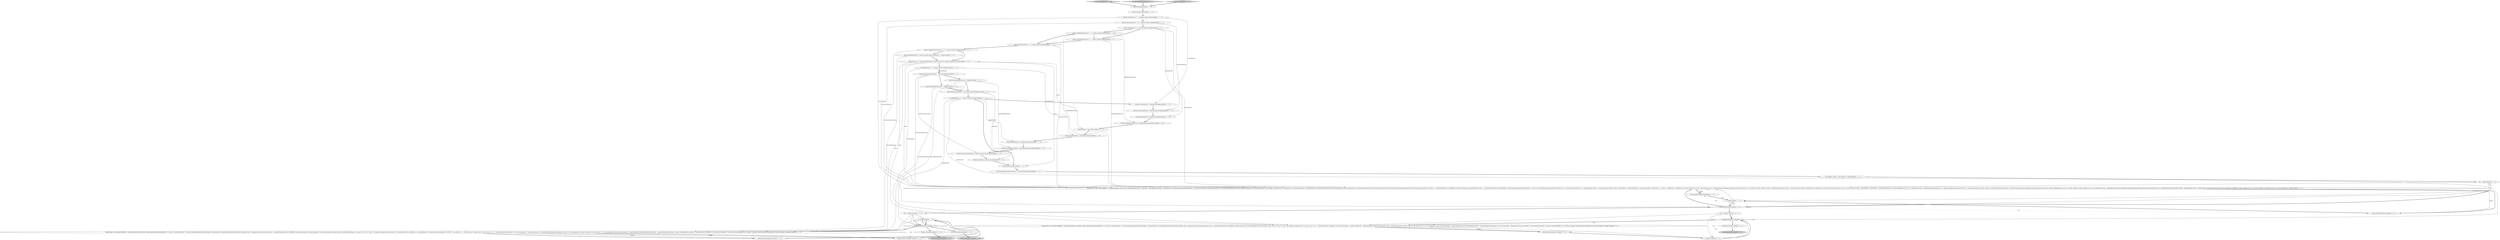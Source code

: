 digraph {
21 [style = filled, label = "final int optimisticCorrectPercent = 25 + random().nextInt(70)@@@10@@@['1', '1', '1']", fillcolor = white, shape = ellipse image = "AAA0AAABBB1BBB"];
4 [style = filled, label = "final int commitPercent = 5 + random().nextInt(20)@@@5@@@['1', '1', '1']", fillcolor = white, shape = ellipse image = "AAA0AAABBB1BBB"];
38 [style = filled, label = "assertU(commit())@@@4@@@['1', '1', '1']", fillcolor = white, shape = ellipse image = "AAA0AAABBB1BBB"];
37 [style = filled, label = "threads.add(thread)@@@180@@@['1', '1', '0']", fillcolor = white, shape = ellipse image = "AAA0AAABBB1BBB"];
1 [style = filled, label = "verbose(\"nWriteThreads=\",nWriteThreads)@@@23@@@['1', '1', '0']", fillcolor = white, shape = ellipse image = "AAA0AAABBB1BBB"];
41 [style = filled, label = "testStressGetRealtime['0', '1', '0']", fillcolor = lightgray, shape = diamond image = "AAA0AAABBB2BBB"];
5 [style = filled, label = "final int softCommitPercent = 30 + random().nextInt(75)@@@6@@@['1', '1', '1']", fillcolor = white, shape = ellipse image = "AAA0AAABBB1BBB"];
30 [style = filled, label = "i++@@@184@@@['1', '1', '0']", fillcolor = white, shape = ellipse image = "AAA0AAABBB1BBB"];
43 [style = filled, label = "threads.add(thread)@@@241@@@['0', '1', '0']", fillcolor = white, shape = ellipse image = "AAA0AAABBB2BBB"];
11 [style = filled, label = "verbose(\"nReadThreads=\",nReadThreads)@@@24@@@['1', '1', '0']", fillcolor = white, shape = ellipse image = "AAA0AAABBB1BBB"];
16 [style = filled, label = "verbose(\"deleteByQueryPercent=\",deleteByQueryPercent)@@@21@@@['1', '1', '0']", fillcolor = white, shape = ellipse image = "AAA0AAABBB1BBB"];
19 [style = filled, label = "final int deleteByQueryPercent = 1 + random().nextInt(5)@@@8@@@['1', '1', '0']", fillcolor = white, shape = ellipse image = "AAA0AAABBB1BBB"];
51 [style = filled, label = "int i = 0@@@121@@@['0', '0', '1']", fillcolor = white, shape = ellipse image = "AAA0AAABBB3BBB"];
31 [style = filled, label = "verbose(\"maxConcurrentCommits=\",maxConcurrentCommits)@@@26@@@['1', '1', '0']", fillcolor = white, shape = ellipse image = "AAA0AAABBB1BBB"];
7 [style = filled, label = "final AtomicInteger numCommitting = new AtomicInteger()@@@18@@@['1', '1', '1']", fillcolor = white, shape = ellipse image = "AAA0AAABBB1BBB"];
22 [style = filled, label = "int i = 0@@@182@@@['1', '1', '0']", fillcolor = white, shape = ellipse image = "AAA0AAABBB1BBB"];
39 [style = filled, label = "verbose(\"operations=\",operations)@@@27@@@['1', '1', '0']", fillcolor = white, shape = ellipse image = "AAA0AAABBB1BBB"];
44 [style = filled, label = "thread.join()@@@247@@@['0', '1', '0']", fillcolor = lightgray, shape = ellipse image = "AAA0AAABBB2BBB"];
17 [style = filled, label = "i++@@@22@@@['1', '1', '1']", fillcolor = white, shape = ellipse image = "AAA0AAABBB1BBB"];
9 [style = filled, label = "int nWriteThreads = 5 + random().nextInt(25)@@@12@@@['1', '1', '1']", fillcolor = white, shape = ellipse image = "AAA0AAABBB1BBB"];
48 [style = filled, label = "thread.start()@@@176@@@['0', '0', '1']", fillcolor = white, shape = ellipse image = "AAA0AAABBB3BBB"];
25 [style = filled, label = "final AtomicLong operations = new AtomicLong(50000)@@@15@@@['1', '1', '1']", fillcolor = white, shape = ellipse image = "AAA0AAABBB1BBB"];
34 [style = filled, label = "List<Thread> threads = new ArrayList<>()@@@19@@@['1', '1', '1']", fillcolor = white, shape = ellipse image = "AAA0AAABBB1BBB"];
24 [style = filled, label = "i < nReadThreads@@@183@@@['1', '1', '0']", fillcolor = white, shape = diamond image = "AAA0AAABBB1BBB"];
45 [style = filled, label = "final int percentRealtimeQuery = 75@@@14@@@['0', '0', '1']", fillcolor = white, shape = ellipse image = "AAA0AAABBB3BBB"];
15 [style = filled, label = "verbose(\"percentRealtimeQuery=\",percentRealtimeQuery)@@@25@@@['1', '1', '0']", fillcolor = white, shape = ellipse image = "AAA0AAABBB1BBB"];
20 [style = filled, label = "verbose(\"softCommitPercent=\",softCommitPercent)@@@19@@@['1', '1', '0']", fillcolor = white, shape = ellipse image = "AAA0AAABBB1BBB"];
8 [style = filled, label = "final int deletePercent = 4 + random().nextInt(25)@@@7@@@['1', '1', '1']", fillcolor = white, shape = ellipse image = "AAA0AAABBB1BBB"];
13 [style = filled, label = "verbose(\"deletePercent=\",deletePercent)@@@20@@@['1', '1', '0']", fillcolor = white, shape = ellipse image = "AAA0AAABBB1BBB"];
54 [style = filled, label = "i < nReadThreads@@@122@@@['0', '0', '1']", fillcolor = white, shape = diamond image = "AAA0AAABBB3BBB"];
49 [style = filled, label = "thread.join()@@@179@@@['0', '0', '1']", fillcolor = lightgray, shape = ellipse image = "AAA0AAABBB3BBB"];
47 [style = filled, label = "testStressGetRealtimeVersions['0', '0', '1']", fillcolor = lightgray, shape = diamond image = "AAA0AAABBB3BBB"];
27 [style = filled, label = "thread.start()@@@236@@@['1', '0', '0']", fillcolor = white, shape = ellipse image = "AAA0AAABBB1BBB"];
23 [style = filled, label = "int i = 0@@@20@@@['1', '1', '1']", fillcolor = white, shape = ellipse image = "AAA0AAABBB1BBB"];
40 [style = filled, label = "thread.start()@@@244@@@['0', '1', '0']", fillcolor = white, shape = ellipse image = "AAA0AAABBB2BBB"];
46 [style = filled, label = "Thread thread = new Thread(\"READER\" + i){@Override public void run(){try {while (operations.decrementAndGet() >= 0) {int id = rand.nextInt(100) < 25? lastId: rand.nextInt(ndocs)boolean realTime = rand.nextInt(100) < percentRealtimeQueryDocInfo infoif (realTime) {info = model.get(id)}{synchronized (globalLock) {info = committedModel.get(id)}}if (VERBOSE) {verbose(\"querying id\",id)}SolrQueryRequest sreqif (realTime) {sreq = req(\"wt\",\"json\",\"qt\",\"/get\",\"ids\",Integer.toString(id))}{sreq = req(\"wt\",\"json\",\"q\",\"id:\" + Integer.toString(id),\"omitHeader\",\"true\")}String response = h.query(sreq)Map rsp = (Map)ObjectBuilder.fromJSON(response)List doclist = (List)(((Map)rsp.get(\"response\")).get(\"docs\"))if (doclist.size() == 0) {}{assertEquals(1,doclist.size())long foundVal = (Long)(((Map)doclist.get(0)).get(field))long foundVer = (Long)(((Map)doclist.get(0)).get(\"_version_\"))if (foundVer < Math.abs(info.version) || (foundVer == info.version && foundVal != info.val)) {verbose(\"ERROR, id=\",id,\"found=\",response,\"model\",info)assertTrue(false)}}}}catch (Throwable e) }}@@@124@@@['0', '0', '1']", fillcolor = white, shape = ellipse image = "AAA0AAABBB3BBB"];
50 [style = filled, label = "final int deleteByQueryPercent = 1 + random().nextInt(5)@@@8@@@['0', '0', '1']", fillcolor = white, shape = ellipse image = "AAA0AAABBB3BBB"];
12 [style = filled, label = "initModel(ndocs)@@@17@@@['1', '1', '1']", fillcolor = white, shape = ellipse image = "AAA0AAABBB1BBB"];
18 [style = filled, label = "Thread thread = new Thread(\"WRITER\" + i){@Override public void run(){try {while (operations.get() > 0) {int oper = rand.nextInt(100)if (oper < commitPercent) {if (numCommitting.incrementAndGet() <= maxConcurrentCommits) {Map<Integer,DocInfo> newCommittedModellong versionsynchronized (globalLock) {newCommittedModel = new HashMap<>(model)version = snapshotCount++}if (rand.nextInt(100) < softCommitPercent) {verbose(\"softCommit start\")assertU(TestHarness.commit(\"softCommit\",\"true\"))verbose(\"softCommit end\")}{verbose(\"hardCommit start\")assertU(commit())verbose(\"hardCommit end\")}synchronized (globalLock) {if (version >= committedModelClock) {if (VERBOSE) {verbose(\"installing new committedModel version=\" + committedModelClock)}committedModel = newCommittedModelcommittedModelClock = version}}}numCommitting.decrementAndGet()continue}int id = rand.nextInt(ndocs)Object sync = syncArr(id(boolean before = rand.nextBoolean()if (before) {lastId = id}DocInfo info = model.get(id)long val = info.vallong nextVal = Math.abs(val) + 1if (oper < commitPercent + deletePercent) {verbose(\"deleting id\",id,\"val=\",nextVal)Long version = deleteAndGetVersion(Integer.toString(id),null)assertTrue(version < 0)synchronized (model) {DocInfo currInfo = model.get(id)if (Math.abs(version) > Math.abs(currInfo.version)) {model.put(id,new DocInfo(version,-nextVal))}}verbose(\"deleting id\",id,\"val=\",nextVal,\"DONE\")}if (oper < commitPercent + deletePercent + deleteByQueryPercent) {verbose(\"deleteByQyery id\",id,\"val=\",nextVal)Long version = deleteByQueryAndGetVersion(\"id:\" + Integer.toString(id),null)assertTrue(version < 0)synchronized (model) {DocInfo currInfo = model.get(id)if (Math.abs(version) > Math.abs(currInfo.version)) {model.put(id,new DocInfo(version,-nextVal))}}verbose(\"deleteByQyery id\",id,\"val=\",nextVal,\"DONE\")}{verbose(\"adding id\",id,\"val=\",nextVal)Long version = addAndGetVersion(sdoc(\"id\",Integer.toString(id),field,Long.toString(nextVal)),null)assertTrue(version > 0)synchronized (model) {DocInfo currInfo = model.get(id)if (version > currInfo.version) {model.put(id,new DocInfo(version,nextVal))}}if (VERBOSE) {verbose(\"adding id\",id,\"val=\",nextVal,\"DONE\")}}if (!before) {lastId = id}}}catch (Throwable e) }}@@@23@@@['1', '1', '1']", fillcolor = white, shape = ellipse image = "AAA0AAABBB1BBB"];
0 [style = filled, label = "Thread thread = new Thread(\"READER\" + i){@Override public void run(){try {while (operations.decrementAndGet() >= 0) {int id = rand.nextInt(100) < 25? lastId: rand.nextInt(ndocs)boolean realTime = rand.nextInt(100) < percentRealtimeQueryDocInfo infoif (realTime) {info = model.get(id)}{synchronized (this) {info = committedModel.get(id)}}if (VERBOSE) {verbose(\"querying id\",id)}boolean filteredOut = falseSolrQueryRequest sreqif (realTime) {ModifiableSolrParams p = params(\"wt\",\"json\",\"qt\",\"/get\",\"ids\",Integer.toString(id))if (rand.nextInt(100) < filteredGetPercent) {int idToFilter = rand.nextBoolean()? id: rand.nextInt(ndocs)filteredOut = idToFilter != idp.add(\"fq\",\"id:\" + idToFilter)}sreq = req(p)}{sreq = req(\"wt\",\"json\",\"q\",\"id:\" + Integer.toString(id),\"omitHeader\",\"true\")}String response = h.query(sreq)Map rsp = (Map)ObjectBuilder.fromJSON(response)List doclist = (List)(((Map)rsp.get(\"response\")).get(\"docs\"))if (doclist.size() == 0) {}{assertEquals(1,doclist.size())long foundVal = (Long)(((Map)doclist.get(0)).get(field))long foundVer = (Long)(((Map)doclist.get(0)).get(\"_version_\"))if (filteredOut || foundVal < Math.abs(info.val) || (foundVer == info.version && foundVal != info.val)) {verbose(\"ERROR, id=\",id,\"found=\",response,\"model\",info)assertTrue(false)}}}}catch (Throwable e) }}@@@185@@@['1', '1', '0']", fillcolor = white, shape = ellipse image = "AAA0AAABBB1BBB"];
55 [style = filled, label = "threads.add(thread)@@@119@@@['0', '0', '1']", fillcolor = white, shape = ellipse image = "AAA0AAABBB3BBB"];
33 [style = filled, label = "final int maxConcurrentCommits = nWriteThreads@@@13@@@['1', '1', '1']", fillcolor = white, shape = ellipse image = "AAA0AAABBB1BBB"];
35 [style = filled, label = "verbose(\"commitPercent=\",commitPercent)@@@18@@@['1', '1', '0']", fillcolor = white, shape = ellipse image = "AAA0AAABBB1BBB"];
2 [style = filled, label = "final int percentRealtimeQuery = 60@@@15@@@['1', '1', '0']", fillcolor = white, shape = ellipse image = "AAA0AAABBB1BBB"];
10 [style = filled, label = "testStressGetRealtime['1', '0', '0']", fillcolor = lightgray, shape = diamond image = "AAA0AAABBB1BBB"];
14 [style = filled, label = "verbose(\"ndocs=\",ndocs)@@@22@@@['1', '1', '0']", fillcolor = white, shape = ellipse image = "AAA0AAABBB1BBB"];
32 [style = filled, label = "threads.add(thread)@@@233@@@['1', '0', '0']", fillcolor = white, shape = ellipse image = "AAA0AAABBB1BBB"];
36 [style = filled, label = "final int optimisticPercent = 1 + random().nextInt(50)@@@9@@@['1', '1', '1']", fillcolor = white, shape = ellipse image = "AAA0AAABBB1BBB"];
42 [style = filled, label = "final int filteredGetPercent = random().nextInt(random().nextInt(20) + 1)@@@11@@@['0', '1', '0']", fillcolor = white, shape = ellipse image = "AAA1AAABBB2BBB"];
29 [style = filled, label = "thread.join()@@@239@@@['1', '0', '0']", fillcolor = lightgray, shape = ellipse image = "AAA0AAABBB1BBB"];
26 [style = filled, label = "int nReadThreads = 5 + random().nextInt(25)@@@16@@@['1', '1', '1']", fillcolor = white, shape = ellipse image = "AAA0AAABBB1BBB"];
52 [style = filled, label = "i++@@@123@@@['0', '0', '1']", fillcolor = white, shape = ellipse image = "AAA0AAABBB3BBB"];
6 [style = filled, label = "clearIndex()@@@3@@@['1', '1', '1']", fillcolor = white, shape = ellipse image = "AAA0AAABBB1BBB"];
28 [style = filled, label = "final int ndocs = 5 + (random().nextBoolean()? random().nextInt(25): random().nextInt(200))@@@11@@@['1', '1', '1']", fillcolor = white, shape = ellipse image = "AAA0AAABBB1BBB"];
53 [style = filled, label = "threads.add(thread)@@@173@@@['0', '0', '1']", fillcolor = white, shape = ellipse image = "AAA0AAABBB3BBB"];
3 [style = filled, label = "i < nWriteThreads@@@21@@@['1', '1', '1']", fillcolor = white, shape = diamond image = "AAA0AAABBB1BBB"];
4->18 [style = solid, label="commitPercent"];
9->33 [style = solid, label="nWriteThreads"];
22->24 [style = solid, label="i"];
22->24 [style = bold, label=""];
9->3 [style = solid, label="nWriteThreads"];
25->26 [style = bold, label=""];
26->35 [style = bold, label=""];
34->23 [style = bold, label=""];
23->17 [style = solid, label="i"];
2->15 [style = solid, label="percentRealtimeQuery"];
51->54 [style = bold, label=""];
3->17 [style = dotted, label="true"];
17->3 [style = bold, label=""];
1->11 [style = bold, label=""];
36->21 [style = bold, label=""];
37->17 [style = bold, label=""];
33->31 [style = solid, label="maxConcurrentCommits"];
33->18 [style = solid, label="maxConcurrentCommits"];
28->12 [style = solid, label="ndocs"];
23->18 [style = solid, label="i"];
5->18 [style = solid, label="softCommitPercent"];
28->14 [style = solid, label="ndocs"];
4->35 [style = solid, label="commitPercent"];
26->54 [style = solid, label="nReadThreads"];
24->27 [style = bold, label=""];
51->52 [style = solid, label="i"];
31->39 [style = bold, label=""];
54->46 [style = bold, label=""];
54->46 [style = dotted, label="true"];
24->43 [style = dotted, label="true"];
21->42 [style = bold, label=""];
9->1 [style = solid, label="nWriteThreads"];
38->4 [style = bold, label=""];
21->28 [style = bold, label=""];
6->38 [style = bold, label=""];
15->31 [style = bold, label=""];
24->0 [style = bold, label=""];
3->18 [style = bold, label=""];
3->55 [style = dotted, label="true"];
33->2 [style = bold, label=""];
19->18 [style = solid, label="deleteByQueryPercent"];
3->18 [style = dotted, label="true"];
30->0 [style = solid, label="i"];
26->24 [style = solid, label="nReadThreads"];
54->52 [style = dotted, label="true"];
8->18 [style = solid, label="deletePercent"];
26->12 [style = bold, label=""];
3->22 [style = bold, label=""];
24->30 [style = dotted, label="true"];
50->18 [style = solid, label="deleteByQueryPercent"];
33->45 [style = bold, label=""];
42->0 [style = solid, label="filteredGetPercent"];
8->19 [style = bold, label=""];
28->9 [style = bold, label=""];
35->20 [style = bold, label=""];
5->20 [style = solid, label="softCommitPercent"];
50->36 [style = bold, label=""];
24->40 [style = bold, label=""];
5->8 [style = bold, label=""];
10->6 [style = bold, label=""];
2->45 [style = dashed, label="0"];
42->28 [style = bold, label=""];
19->16 [style = solid, label="deleteByQueryPercent"];
22->30 [style = solid, label="i"];
30->24 [style = solid, label="i"];
18->55 [style = solid, label="thread"];
54->53 [style = dotted, label="true"];
21->18 [style = solid, label="optimisticCorrectPercent"];
47->6 [style = bold, label=""];
0->32 [style = solid, label="thread"];
28->18 [style = solid, label="ndocs"];
11->15 [style = bold, label=""];
51->54 [style = solid, label="i"];
52->54 [style = solid, label="i"];
23->3 [style = solid, label="i"];
46->53 [style = bold, label=""];
20->13 [style = bold, label=""];
0->43 [style = bold, label=""];
13->16 [style = bold, label=""];
3->51 [style = bold, label=""];
43->30 [style = bold, label=""];
2->0 [style = solid, label="percentRealtimeQuery"];
8->50 [style = bold, label=""];
18->55 [style = bold, label=""];
55->17 [style = bold, label=""];
18->37 [style = solid, label="thread"];
23->3 [style = bold, label=""];
51->46 [style = solid, label="i"];
12->7 [style = bold, label=""];
17->18 [style = solid, label="i"];
48->49 [style = bold, label=""];
0->43 [style = solid, label="thread"];
0->32 [style = bold, label=""];
41->6 [style = bold, label=""];
24->0 [style = dotted, label="true"];
46->53 [style = solid, label="thread"];
17->3 [style = solid, label="i"];
4->5 [style = bold, label=""];
28->46 [style = solid, label="ndocs"];
22->0 [style = solid, label="i"];
2->25 [style = bold, label=""];
52->54 [style = bold, label=""];
25->39 [style = solid, label="operations"];
14->1 [style = bold, label=""];
27->29 [style = bold, label=""];
19->36 [style = bold, label=""];
40->44 [style = bold, label=""];
9->33 [style = bold, label=""];
39->12 [style = bold, label=""];
16->14 [style = bold, label=""];
7->34 [style = bold, label=""];
54->48 [style = bold, label=""];
24->32 [style = dotted, label="true"];
18->37 [style = bold, label=""];
3->37 [style = dotted, label="true"];
45->46 [style = solid, label="percentRealtimeQuery"];
36->18 [style = solid, label="optimisticPercent"];
32->30 [style = bold, label=""];
52->46 [style = solid, label="i"];
45->25 [style = bold, label=""];
26->11 [style = solid, label="nReadThreads"];
30->24 [style = bold, label=""];
28->0 [style = solid, label="ndocs"];
8->13 [style = solid, label="deletePercent"];
19->50 [style = dashed, label="0"];
53->52 [style = bold, label=""];
}
